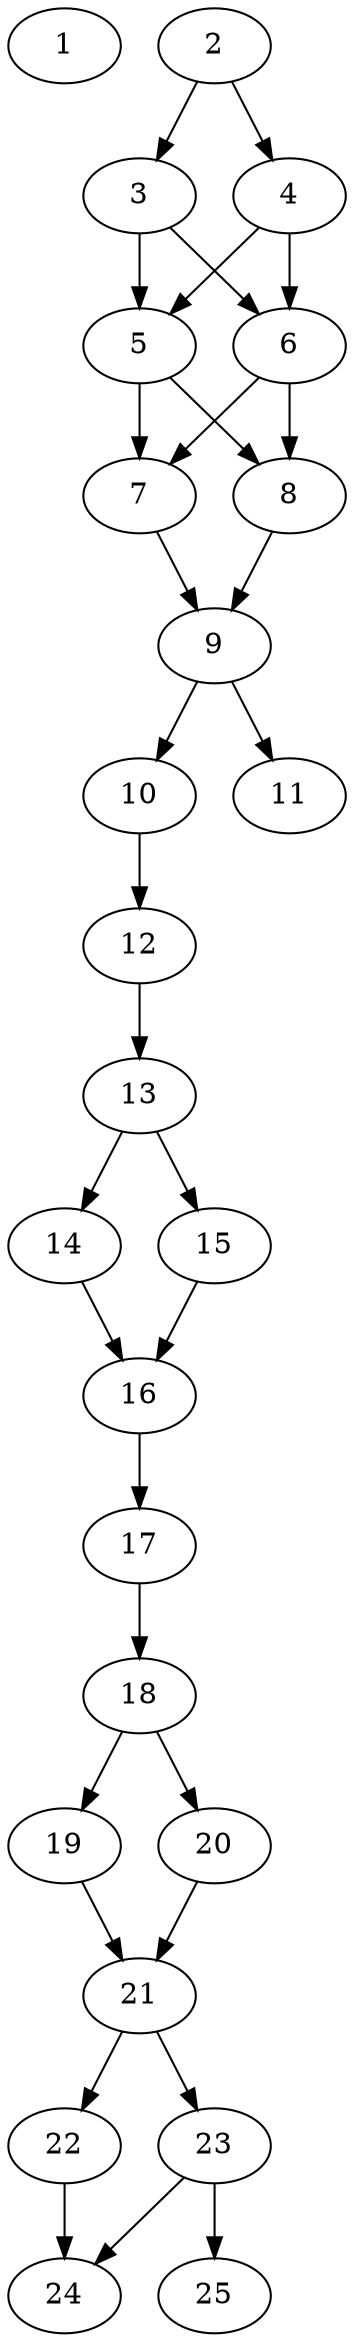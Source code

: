 // DAG automatically generated by daggen at Thu Oct  3 14:00:40 2019
// ./daggen --dot -n 25 --ccr 0.3 --fat 0.3 --regular 0.7 --density 0.7 --mindata 5242880 --maxdata 52428800 
digraph G {
  1 [size="54964907", alpha="0.17", expect_size="16489472"] 
  2 [size="45144747", alpha="0.18", expect_size="13543424"] 
  2 -> 3 [size ="13543424"]
  2 -> 4 [size ="13543424"]
  3 [size="136758613", alpha="0.15", expect_size="41027584"] 
  3 -> 5 [size ="41027584"]
  3 -> 6 [size ="41027584"]
  4 [size="60122453", alpha="0.01", expect_size="18036736"] 
  4 -> 5 [size ="18036736"]
  4 -> 6 [size ="18036736"]
  5 [size="152784213", alpha="0.01", expect_size="45835264"] 
  5 -> 7 [size ="45835264"]
  5 -> 8 [size ="45835264"]
  6 [size="101730987", alpha="0.12", expect_size="30519296"] 
  6 -> 7 [size ="30519296"]
  6 -> 8 [size ="30519296"]
  7 [size="89132373", alpha="0.10", expect_size="26739712"] 
  7 -> 9 [size ="26739712"]
  8 [size="130235733", alpha="0.04", expect_size="39070720"] 
  8 -> 9 [size ="39070720"]
  9 [size="26193920", alpha="0.13", expect_size="7858176"] 
  9 -> 10 [size ="7858176"]
  9 -> 11 [size ="7858176"]
  10 [size="164891307", alpha="0.05", expect_size="49467392"] 
  10 -> 12 [size ="49467392"]
  11 [size="107001173", alpha="0.01", expect_size="32100352"] 
  12 [size="86405120", alpha="0.06", expect_size="25921536"] 
  12 -> 13 [size ="25921536"]
  13 [size="68256427", alpha="0.08", expect_size="20476928"] 
  13 -> 14 [size ="20476928"]
  13 -> 15 [size ="20476928"]
  14 [size="25968640", alpha="0.13", expect_size="7790592"] 
  14 -> 16 [size ="7790592"]
  15 [size="36713813", alpha="0.13", expect_size="11014144"] 
  15 -> 16 [size ="11014144"]
  16 [size="44021760", alpha="0.08", expect_size="13206528"] 
  16 -> 17 [size ="13206528"]
  17 [size="137891840", alpha="0.08", expect_size="41367552"] 
  17 -> 18 [size ="41367552"]
  18 [size="58876587", alpha="0.14", expect_size="17662976"] 
  18 -> 19 [size ="17662976"]
  18 -> 20 [size ="17662976"]
  19 [size="93166933", alpha="0.06", expect_size="27950080"] 
  19 -> 21 [size ="27950080"]
  20 [size="39888213", alpha="0.02", expect_size="11966464"] 
  20 -> 21 [size ="11966464"]
  21 [size="77936640", alpha="0.03", expect_size="23380992"] 
  21 -> 22 [size ="23380992"]
  21 -> 23 [size ="23380992"]
  22 [size="83961173", alpha="0.07", expect_size="25188352"] 
  22 -> 24 [size ="25188352"]
  23 [size="131194880", alpha="0.06", expect_size="39358464"] 
  23 -> 24 [size ="39358464"]
  23 -> 25 [size ="39358464"]
  24 [size="36887893", alpha="0.11", expect_size="11066368"] 
  25 [size="136055467", alpha="0.13", expect_size="40816640"] 
}

